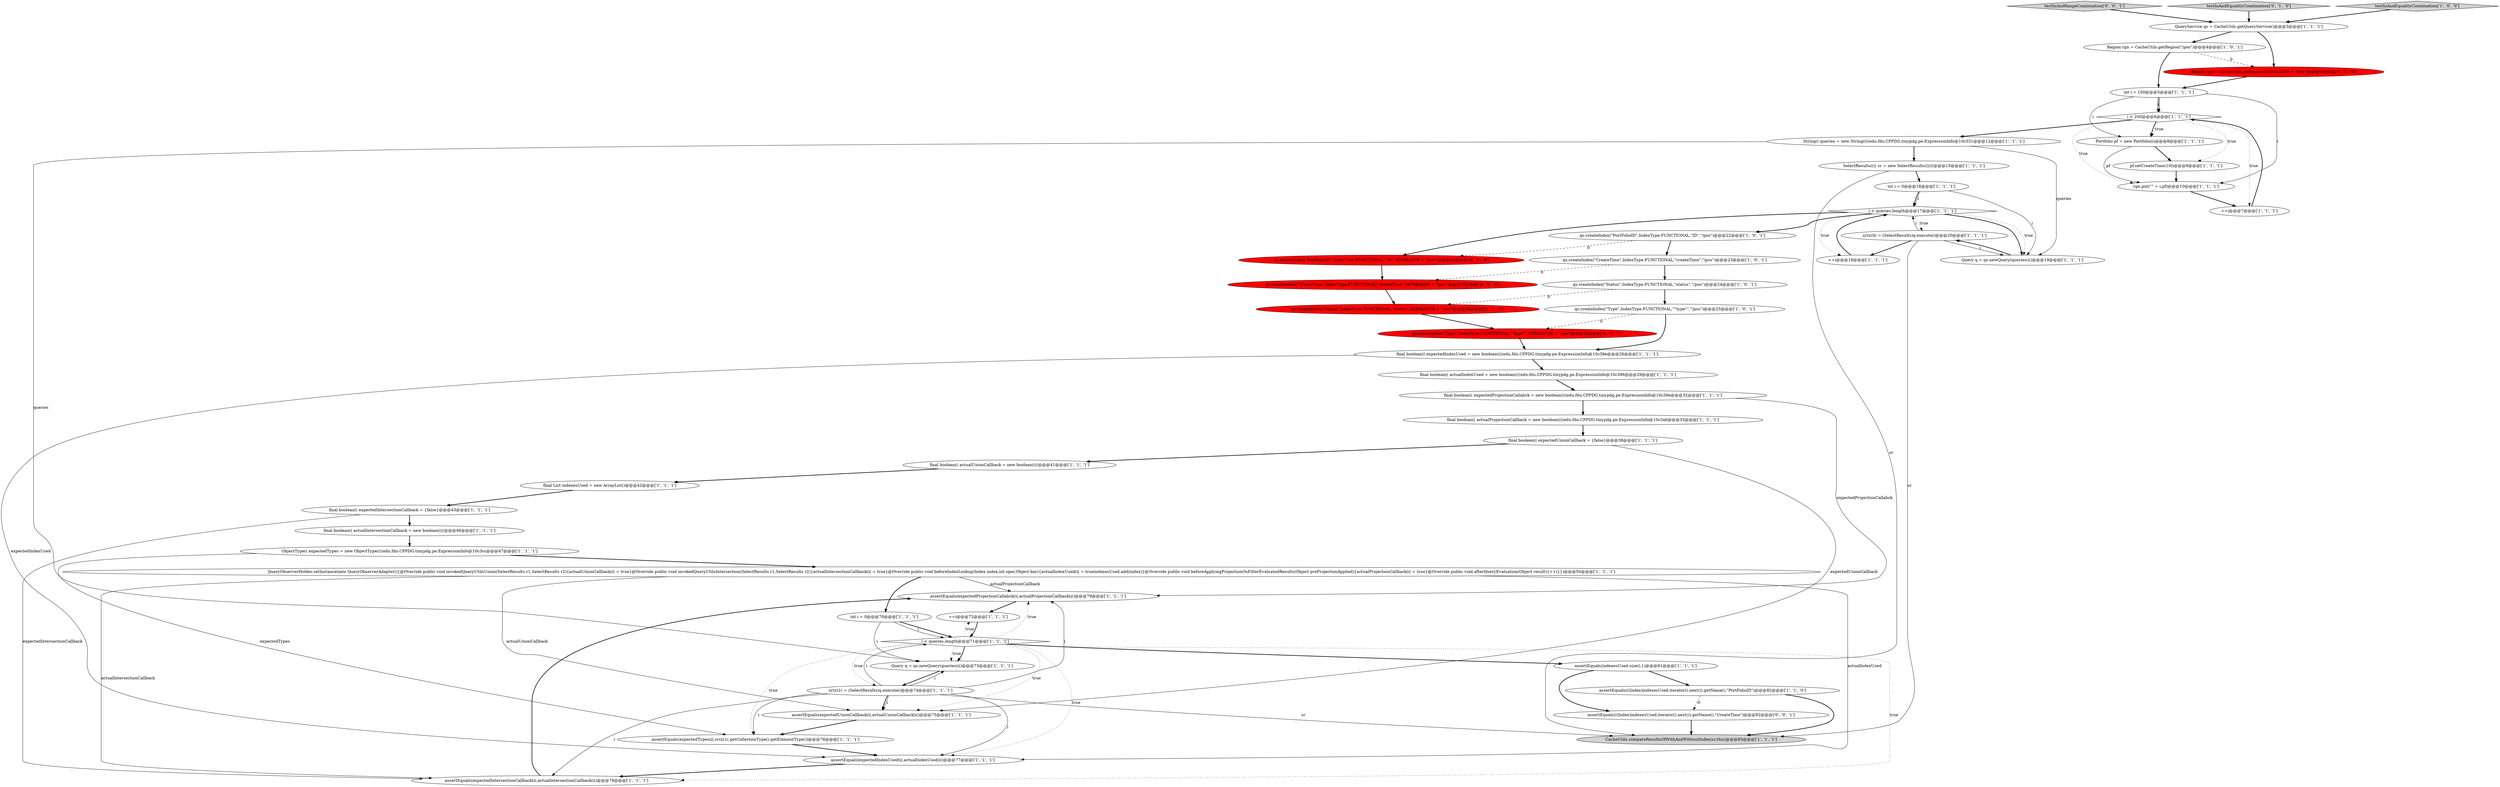 digraph {
0 [style = filled, label = "String(( queries = new String((((edu.fdu.CPPDG.tinypdg.pe.ExpressionInfo@10c331@@@12@@@['1', '1', '1']", fillcolor = white, shape = ellipse image = "AAA0AAABBB1BBB"];
37 [style = filled, label = "Region rgn = CacheUtils.getRegion(\"/pos\")@@@4@@@['1', '0', '1']", fillcolor = white, shape = ellipse image = "AAA0AAABBB1BBB"];
6 [style = filled, label = "SelectResults(((( sr = new SelectResults((((((@@@15@@@['1', '1', '1']", fillcolor = white, shape = ellipse image = "AAA0AAABBB1BBB"];
13 [style = filled, label = "ObjectType(( expectedTypes = new ObjectType((((edu.fdu.CPPDG.tinypdg.pe.ExpressionInfo@10c3cc@@@47@@@['1', '1', '1']", fillcolor = white, shape = ellipse image = "AAA0AAABBB1BBB"];
34 [style = filled, label = "final boolean(( actualIndexUsed = new boolean((((edu.fdu.CPPDG.tinypdg.pe.ExpressionInfo@10c396@@@29@@@['1', '1', '1']", fillcolor = white, shape = ellipse image = "AAA0AAABBB1BBB"];
39 [style = filled, label = "final boolean(( actualIntersectionCallback = new boolean((((@@@46@@@['1', '1', '1']", fillcolor = white, shape = ellipse image = "AAA0AAABBB1BBB"];
9 [style = filled, label = "int i = 0@@@70@@@['1', '1', '1']", fillcolor = white, shape = ellipse image = "AAA0AAABBB1BBB"];
27 [style = filled, label = "QueryObserverHolder.setInstance(new QueryObserverAdapter(){@Override public void invokedQueryUtilsUnion(SelectResults r1,SelectResults r2){actualUnionCallback(i( = true}@Override public void invokedQueryUtilsIntersection(SelectResults r1,SelectResults r2){actualIntersectionCallback(i( = true}@Override public void beforeIndexLookup(Index index,int oper,Object key){actualIndexUsed(i( = trueindexesUsed.add(index)}@Override public void beforeApplyingProjectionOnFilterEvaluatedResults(Object preProjectionApplied){actualProjectionCallback(i( = true}@Override public void afterQueryEvaluation(Object result){++i}})@@@50@@@['1', '1', '1']", fillcolor = white, shape = ellipse image = "AAA0AAABBB1BBB"];
32 [style = filled, label = "CacheUtils.compareResultsOfWithAndWithoutIndex(sr,this)@@@83@@@['1', '1', '1']", fillcolor = lightgray, shape = ellipse image = "AAA0AAABBB1BBB"];
3 [style = filled, label = "assertEquals(expectedIndexUsed(i(,actualIndexUsed(i()@@@77@@@['1', '1', '1']", fillcolor = white, shape = ellipse image = "AAA0AAABBB1BBB"];
44 [style = filled, label = "Region rgn = CacheUtils.getRegion(SEPARATOR + \"pos\")@@@4@@@['0', '1', '0']", fillcolor = red, shape = ellipse image = "AAA1AAABBB2BBB"];
51 [style = filled, label = "testInAndRangeCombination['0', '0', '1']", fillcolor = lightgray, shape = diamond image = "AAA0AAABBB3BBB"];
33 [style = filled, label = "assertEquals(indexesUsed.size(),1)@@@81@@@['1', '1', '1']", fillcolor = white, shape = ellipse image = "AAA0AAABBB1BBB"];
22 [style = filled, label = "Query q = qs.newQuery(queries(i()@@@73@@@['1', '1', '1']", fillcolor = white, shape = ellipse image = "AAA0AAABBB1BBB"];
4 [style = filled, label = "assertEquals(((Index)indexesUsed.iterator().next()).getName(),\"PortFolioID\")@@@82@@@['1', '1', '0']", fillcolor = white, shape = ellipse image = "AAA0AAABBB1BBB"];
35 [style = filled, label = "final boolean(( expectedIntersectionCallback = {false}@@@43@@@['1', '1', '1']", fillcolor = white, shape = ellipse image = "AAA0AAABBB1BBB"];
46 [style = filled, label = "testInAndEqualityCombination['0', '1', '0']", fillcolor = lightgray, shape = diamond image = "AAA0AAABBB2BBB"];
15 [style = filled, label = "rgn.put(\"\" + i,pf)@@@10@@@['1', '1', '1']", fillcolor = white, shape = ellipse image = "AAA0AAABBB1BBB"];
17 [style = filled, label = "final boolean(( actualUnionCallback = new boolean((((@@@41@@@['1', '1', '1']", fillcolor = white, shape = ellipse image = "AAA0AAABBB1BBB"];
30 [style = filled, label = "qs.createIndex(\"CreateTime\",IndexType.FUNCTIONAL,\"createTime\",\"/pos\")@@@23@@@['1', '0', '1']", fillcolor = white, shape = ellipse image = "AAA0AAABBB1BBB"];
50 [style = filled, label = "assertEquals(((Index)indexesUsed.iterator().next()).getName(),\"CreateTime\")@@@82@@@['0', '0', '1']", fillcolor = white, shape = ellipse image = "AAA0AAABBB3BBB"];
23 [style = filled, label = "i < queries.length@@@17@@@['1', '1', '1']", fillcolor = white, shape = diamond image = "AAA0AAABBB1BBB"];
1 [style = filled, label = "assertEquals(expectedProjectionCallabck(i(,actualProjectionCallback(i()@@@79@@@['1', '1', '1']", fillcolor = white, shape = ellipse image = "AAA0AAABBB1BBB"];
31 [style = filled, label = "final boolean(( expectedUnionCallback = {false}@@@38@@@['1', '1', '1']", fillcolor = white, shape = ellipse image = "AAA0AAABBB1BBB"];
16 [style = filled, label = "Portfolio pf = new Portfolio(i)@@@8@@@['1', '1', '1']", fillcolor = white, shape = ellipse image = "AAA0AAABBB1BBB"];
28 [style = filled, label = "qs.createIndex(\"Type\",IndexType.FUNCTIONAL,\"\"type\"\",\"/pos\")@@@25@@@['1', '0', '1']", fillcolor = white, shape = ellipse image = "AAA0AAABBB1BBB"];
5 [style = filled, label = "pf.setCreateTime(10l)@@@9@@@['1', '1', '1']", fillcolor = white, shape = ellipse image = "AAA0AAABBB1BBB"];
26 [style = filled, label = "final List indexesUsed = new ArrayList()@@@42@@@['1', '1', '1']", fillcolor = white, shape = ellipse image = "AAA0AAABBB1BBB"];
20 [style = filled, label = "int i = 100@@@5@@@['1', '1', '1']", fillcolor = white, shape = ellipse image = "AAA0AAABBB1BBB"];
21 [style = filled, label = "i < queries.length@@@71@@@['1', '1', '1']", fillcolor = white, shape = diamond image = "AAA0AAABBB1BBB"];
36 [style = filled, label = "i < 200@@@6@@@['1', '1', '1']", fillcolor = white, shape = diamond image = "AAA0AAABBB1BBB"];
49 [style = filled, label = "qs.createIndex(\"Type\",IndexType.FUNCTIONAL,\"\"type\"\",SEPARATOR + \"pos\")@@@25@@@['0', '1', '0']", fillcolor = red, shape = ellipse image = "AAA1AAABBB2BBB"];
2 [style = filled, label = "sr(i((0( = (SelectResults)q.execute()@@@20@@@['1', '1', '1']", fillcolor = white, shape = ellipse image = "AAA0AAABBB1BBB"];
8 [style = filled, label = "qs.createIndex(\"PortFolioID\",IndexType.FUNCTIONAL,\"ID\",\"/pos\")@@@22@@@['1', '0', '1']", fillcolor = white, shape = ellipse image = "AAA0AAABBB1BBB"];
14 [style = filled, label = "++i@@@7@@@['1', '1', '1']", fillcolor = white, shape = ellipse image = "AAA0AAABBB1BBB"];
7 [style = filled, label = "++i@@@72@@@['1', '1', '1']", fillcolor = white, shape = ellipse image = "AAA0AAABBB1BBB"];
29 [style = filled, label = "assertEquals(expectedUnionCallback(i(,actualUnionCallback(i()@@@75@@@['1', '1', '1']", fillcolor = white, shape = ellipse image = "AAA0AAABBB1BBB"];
38 [style = filled, label = "testInAndEqualityCombination['1', '0', '0']", fillcolor = lightgray, shape = diamond image = "AAA0AAABBB1BBB"];
48 [style = filled, label = "qs.createIndex(\"PortFolioID\",IndexType.FUNCTIONAL,\"ID\",SEPARATOR + \"pos\")@@@22@@@['0', '1', '0']", fillcolor = red, shape = ellipse image = "AAA1AAABBB2BBB"];
24 [style = filled, label = "final boolean(( actualProjectionCallback = new boolean((((edu.fdu.CPPDG.tinypdg.pe.ExpressionInfo@10c3a6@@@35@@@['1', '1', '1']", fillcolor = white, shape = ellipse image = "AAA0AAABBB1BBB"];
47 [style = filled, label = "qs.createIndex(\"Status\",IndexType.FUNCTIONAL,\"status\",SEPARATOR + \"pos\")@@@24@@@['0', '1', '0']", fillcolor = red, shape = ellipse image = "AAA1AAABBB2BBB"];
11 [style = filled, label = "Query q = qs.newQuery(queries(i()@@@19@@@['1', '1', '1']", fillcolor = white, shape = ellipse image = "AAA0AAABBB1BBB"];
25 [style = filled, label = "sr(i((1( = (SelectResults)q.execute()@@@74@@@['1', '1', '1']", fillcolor = white, shape = ellipse image = "AAA0AAABBB1BBB"];
41 [style = filled, label = "assertEquals(expectedTypes(i(,sr(i((1(.getCollectionType().getElementType())@@@76@@@['1', '1', '1']", fillcolor = white, shape = ellipse image = "AAA0AAABBB1BBB"];
43 [style = filled, label = "final boolean(( expectedIndexUsed = new boolean((((edu.fdu.CPPDG.tinypdg.pe.ExpressionInfo@10c38e@@@26@@@['1', '1', '1']", fillcolor = white, shape = ellipse image = "AAA0AAABBB1BBB"];
19 [style = filled, label = "int i = 0@@@16@@@['1', '1', '1']", fillcolor = white, shape = ellipse image = "AAA0AAABBB1BBB"];
42 [style = filled, label = "QueryService qs = CacheUtils.getQueryService()@@@3@@@['1', '1', '1']", fillcolor = white, shape = ellipse image = "AAA0AAABBB1BBB"];
18 [style = filled, label = "++i@@@18@@@['1', '1', '1']", fillcolor = white, shape = ellipse image = "AAA0AAABBB1BBB"];
12 [style = filled, label = "qs.createIndex(\"Status\",IndexType.FUNCTIONAL,\"status\",\"/pos\")@@@24@@@['1', '0', '1']", fillcolor = white, shape = ellipse image = "AAA0AAABBB1BBB"];
10 [style = filled, label = "assertEquals(expectedIntersectionCallback(i(,actualIntersectionCallback(i()@@@78@@@['1', '1', '1']", fillcolor = white, shape = ellipse image = "AAA0AAABBB1BBB"];
45 [style = filled, label = "qs.createIndex(\"CreateTime\",IndexType.FUNCTIONAL,\"createTime\",SEPARATOR + \"pos\")@@@23@@@['0', '1', '0']", fillcolor = red, shape = ellipse image = "AAA1AAABBB2BBB"];
40 [style = filled, label = "final boolean(( expectedProjectionCallabck = new boolean((((edu.fdu.CPPDG.tinypdg.pe.ExpressionInfo@10c39e@@@32@@@['1', '1', '1']", fillcolor = white, shape = ellipse image = "AAA0AAABBB1BBB"];
50->32 [style = bold, label=""];
8->30 [style = bold, label=""];
36->16 [style = dotted, label="true"];
27->9 [style = bold, label=""];
5->15 [style = bold, label=""];
25->29 [style = bold, label=""];
38->42 [style = bold, label=""];
16->15 [style = solid, label="pf"];
47->49 [style = bold, label=""];
36->0 [style = bold, label=""];
42->44 [style = bold, label=""];
28->43 [style = bold, label=""];
23->18 [style = dotted, label="true"];
20->36 [style = solid, label="i"];
21->7 [style = dotted, label="true"];
26->35 [style = bold, label=""];
9->21 [style = bold, label=""];
40->24 [style = bold, label=""];
19->11 [style = solid, label="i"];
36->14 [style = dotted, label="true"];
8->48 [style = dashed, label="0"];
46->42 [style = bold, label=""];
22->25 [style = bold, label=""];
25->32 [style = solid, label="sr"];
6->32 [style = solid, label="sr"];
12->28 [style = bold, label=""];
35->10 [style = solid, label="expectedIntersectionCallback"];
25->1 [style = solid, label="i"];
27->3 [style = solid, label="actualIndexUsed"];
21->29 [style = dotted, label="true"];
2->18 [style = bold, label=""];
21->22 [style = dotted, label="true"];
23->8 [style = bold, label=""];
33->50 [style = bold, label=""];
23->2 [style = dotted, label="true"];
23->48 [style = bold, label=""];
30->45 [style = dashed, label="0"];
3->10 [style = bold, label=""];
43->3 [style = solid, label="expectedIndexUsed"];
21->22 [style = bold, label=""];
4->50 [style = dashed, label="0"];
44->20 [style = bold, label=""];
12->47 [style = dashed, label="0"];
27->10 [style = solid, label="actualIntersectionCallback"];
36->16 [style = bold, label=""];
51->42 [style = bold, label=""];
10->1 [style = bold, label=""];
9->21 [style = solid, label="i"];
43->34 [style = bold, label=""];
20->15 [style = solid, label="i"];
14->36 [style = bold, label=""];
25->21 [style = solid, label="i"];
27->29 [style = solid, label="actualUnionCallback"];
42->37 [style = bold, label=""];
18->23 [style = bold, label=""];
15->14 [style = bold, label=""];
34->40 [style = bold, label=""];
39->13 [style = bold, label=""];
36->15 [style = dotted, label="true"];
33->4 [style = bold, label=""];
35->39 [style = bold, label=""];
0->11 [style = solid, label="queries"];
2->32 [style = solid, label="sr"];
21->10 [style = dotted, label="true"];
28->49 [style = dashed, label="0"];
1->7 [style = bold, label=""];
21->25 [style = dotted, label="true"];
21->41 [style = dotted, label="true"];
30->12 [style = bold, label=""];
13->27 [style = bold, label=""];
2->11 [style = solid, label="i"];
24->31 [style = bold, label=""];
20->16 [style = solid, label="i"];
21->3 [style = dotted, label="true"];
16->5 [style = bold, label=""];
0->22 [style = solid, label="queries"];
40->1 [style = solid, label="expectedProjectionCallabck"];
25->10 [style = solid, label="i"];
31->17 [style = bold, label=""];
23->11 [style = bold, label=""];
20->36 [style = bold, label=""];
13->41 [style = solid, label="expectedTypes"];
19->23 [style = solid, label="i"];
25->29 [style = solid, label="i"];
27->1 [style = solid, label="actualProjectionCallback"];
17->26 [style = bold, label=""];
9->22 [style = solid, label="i"];
25->41 [style = solid, label="i"];
21->1 [style = dotted, label="true"];
0->6 [style = bold, label=""];
29->41 [style = bold, label=""];
21->33 [style = bold, label=""];
41->3 [style = bold, label=""];
37->20 [style = bold, label=""];
2->23 [style = solid, label="i"];
31->29 [style = solid, label="expectedUnionCallback"];
6->19 [style = bold, label=""];
49->43 [style = bold, label=""];
11->2 [style = bold, label=""];
48->45 [style = bold, label=""];
19->23 [style = bold, label=""];
45->47 [style = bold, label=""];
7->21 [style = bold, label=""];
25->3 [style = solid, label="i"];
36->5 [style = dotted, label="true"];
37->44 [style = dashed, label="0"];
25->22 [style = solid, label="i"];
4->32 [style = bold, label=""];
23->11 [style = dotted, label="true"];
}
